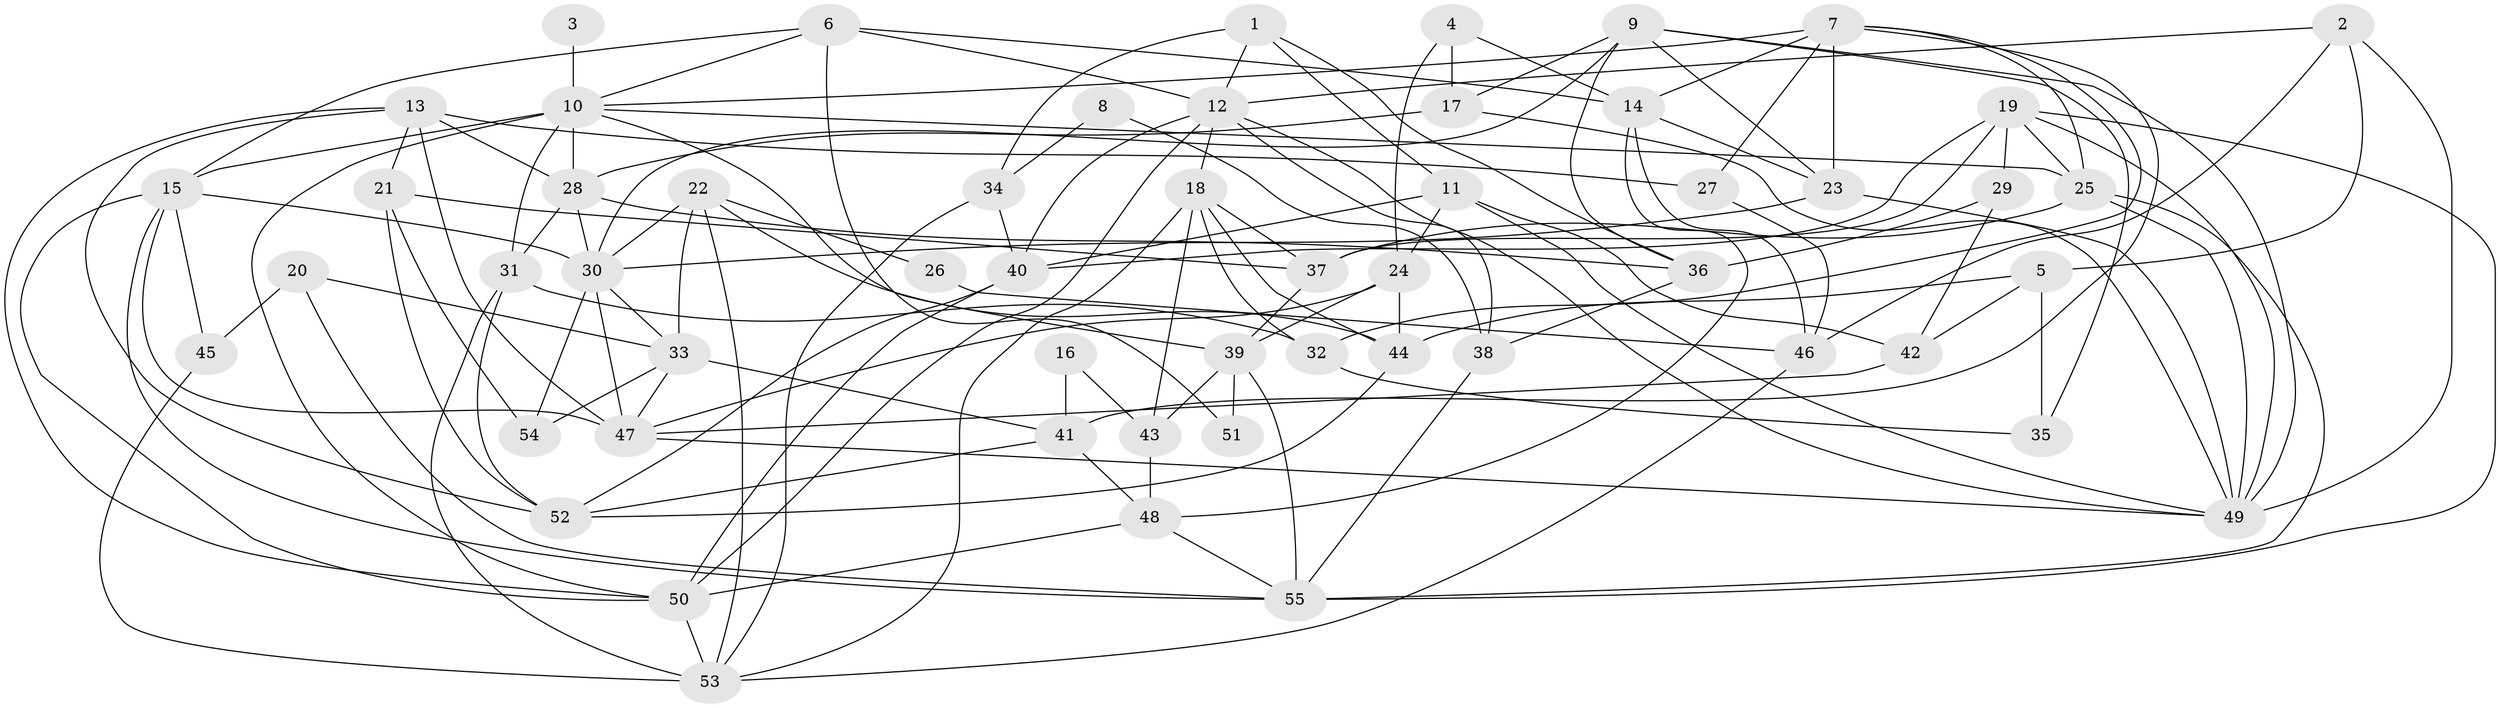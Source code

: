 // original degree distribution, {5: 0.23333333333333334, 4: 0.32222222222222224, 2: 0.1111111111111111, 3: 0.23333333333333334, 6: 0.07777777777777778, 7: 0.022222222222222223}
// Generated by graph-tools (version 1.1) at 2025/37/03/04/25 23:37:09]
// undirected, 55 vertices, 136 edges
graph export_dot {
  node [color=gray90,style=filled];
  1;
  2;
  3;
  4;
  5;
  6;
  7;
  8;
  9;
  10;
  11;
  12;
  13;
  14;
  15;
  16;
  17;
  18;
  19;
  20;
  21;
  22;
  23;
  24;
  25;
  26;
  27;
  28;
  29;
  30;
  31;
  32;
  33;
  34;
  35;
  36;
  37;
  38;
  39;
  40;
  41;
  42;
  43;
  44;
  45;
  46;
  47;
  48;
  49;
  50;
  51;
  52;
  53;
  54;
  55;
  1 -- 11 [weight=1.0];
  1 -- 12 [weight=1.0];
  1 -- 34 [weight=1.0];
  1 -- 36 [weight=1.0];
  2 -- 5 [weight=1.0];
  2 -- 12 [weight=1.0];
  2 -- 46 [weight=1.0];
  2 -- 49 [weight=1.0];
  3 -- 10 [weight=2.0];
  4 -- 14 [weight=1.0];
  4 -- 17 [weight=1.0];
  4 -- 24 [weight=1.0];
  5 -- 35 [weight=1.0];
  5 -- 42 [weight=1.0];
  5 -- 44 [weight=1.0];
  6 -- 10 [weight=1.0];
  6 -- 12 [weight=1.0];
  6 -- 14 [weight=1.0];
  6 -- 15 [weight=1.0];
  6 -- 51 [weight=1.0];
  7 -- 10 [weight=1.0];
  7 -- 14 [weight=1.0];
  7 -- 23 [weight=1.0];
  7 -- 25 [weight=1.0];
  7 -- 27 [weight=1.0];
  7 -- 32 [weight=1.0];
  7 -- 41 [weight=1.0];
  8 -- 34 [weight=1.0];
  8 -- 38 [weight=1.0];
  9 -- 17 [weight=1.0];
  9 -- 23 [weight=1.0];
  9 -- 30 [weight=1.0];
  9 -- 35 [weight=1.0];
  9 -- 36 [weight=1.0];
  9 -- 49 [weight=1.0];
  10 -- 15 [weight=2.0];
  10 -- 25 [weight=1.0];
  10 -- 28 [weight=1.0];
  10 -- 31 [weight=1.0];
  10 -- 39 [weight=1.0];
  10 -- 50 [weight=1.0];
  11 -- 24 [weight=1.0];
  11 -- 40 [weight=1.0];
  11 -- 42 [weight=1.0];
  11 -- 49 [weight=1.0];
  12 -- 18 [weight=1.0];
  12 -- 38 [weight=1.0];
  12 -- 40 [weight=1.0];
  12 -- 49 [weight=1.0];
  12 -- 50 [weight=1.0];
  13 -- 21 [weight=1.0];
  13 -- 27 [weight=1.0];
  13 -- 28 [weight=1.0];
  13 -- 47 [weight=1.0];
  13 -- 50 [weight=1.0];
  13 -- 52 [weight=1.0];
  14 -- 23 [weight=1.0];
  14 -- 46 [weight=1.0];
  14 -- 48 [weight=1.0];
  15 -- 30 [weight=1.0];
  15 -- 45 [weight=1.0];
  15 -- 47 [weight=2.0];
  15 -- 50 [weight=1.0];
  15 -- 55 [weight=1.0];
  16 -- 41 [weight=1.0];
  16 -- 43 [weight=1.0];
  17 -- 28 [weight=1.0];
  17 -- 49 [weight=1.0];
  18 -- 32 [weight=1.0];
  18 -- 37 [weight=1.0];
  18 -- 43 [weight=1.0];
  18 -- 44 [weight=1.0];
  18 -- 53 [weight=1.0];
  19 -- 25 [weight=1.0];
  19 -- 29 [weight=1.0];
  19 -- 37 [weight=1.0];
  19 -- 40 [weight=1.0];
  19 -- 49 [weight=1.0];
  19 -- 55 [weight=1.0];
  20 -- 33 [weight=1.0];
  20 -- 45 [weight=1.0];
  20 -- 55 [weight=1.0];
  21 -- 37 [weight=1.0];
  21 -- 52 [weight=1.0];
  21 -- 54 [weight=1.0];
  22 -- 26 [weight=1.0];
  22 -- 30 [weight=1.0];
  22 -- 33 [weight=1.0];
  22 -- 44 [weight=1.0];
  22 -- 53 [weight=1.0];
  23 -- 30 [weight=1.0];
  23 -- 49 [weight=1.0];
  24 -- 39 [weight=1.0];
  24 -- 44 [weight=1.0];
  24 -- 47 [weight=1.0];
  25 -- 37 [weight=1.0];
  25 -- 49 [weight=2.0];
  25 -- 55 [weight=1.0];
  26 -- 46 [weight=1.0];
  27 -- 46 [weight=1.0];
  28 -- 30 [weight=1.0];
  28 -- 31 [weight=1.0];
  28 -- 36 [weight=1.0];
  29 -- 36 [weight=1.0];
  29 -- 42 [weight=1.0];
  30 -- 33 [weight=1.0];
  30 -- 47 [weight=1.0];
  30 -- 54 [weight=1.0];
  31 -- 32 [weight=2.0];
  31 -- 52 [weight=1.0];
  31 -- 53 [weight=2.0];
  32 -- 35 [weight=1.0];
  33 -- 41 [weight=1.0];
  33 -- 47 [weight=1.0];
  33 -- 54 [weight=1.0];
  34 -- 40 [weight=2.0];
  34 -- 53 [weight=1.0];
  36 -- 38 [weight=1.0];
  37 -- 39 [weight=2.0];
  38 -- 55 [weight=1.0];
  39 -- 43 [weight=1.0];
  39 -- 51 [weight=1.0];
  39 -- 55 [weight=1.0];
  40 -- 50 [weight=1.0];
  40 -- 52 [weight=1.0];
  41 -- 48 [weight=1.0];
  41 -- 52 [weight=1.0];
  42 -- 47 [weight=1.0];
  43 -- 48 [weight=1.0];
  44 -- 52 [weight=1.0];
  45 -- 53 [weight=1.0];
  46 -- 53 [weight=1.0];
  47 -- 49 [weight=1.0];
  48 -- 50 [weight=1.0];
  48 -- 55 [weight=1.0];
  50 -- 53 [weight=1.0];
}

